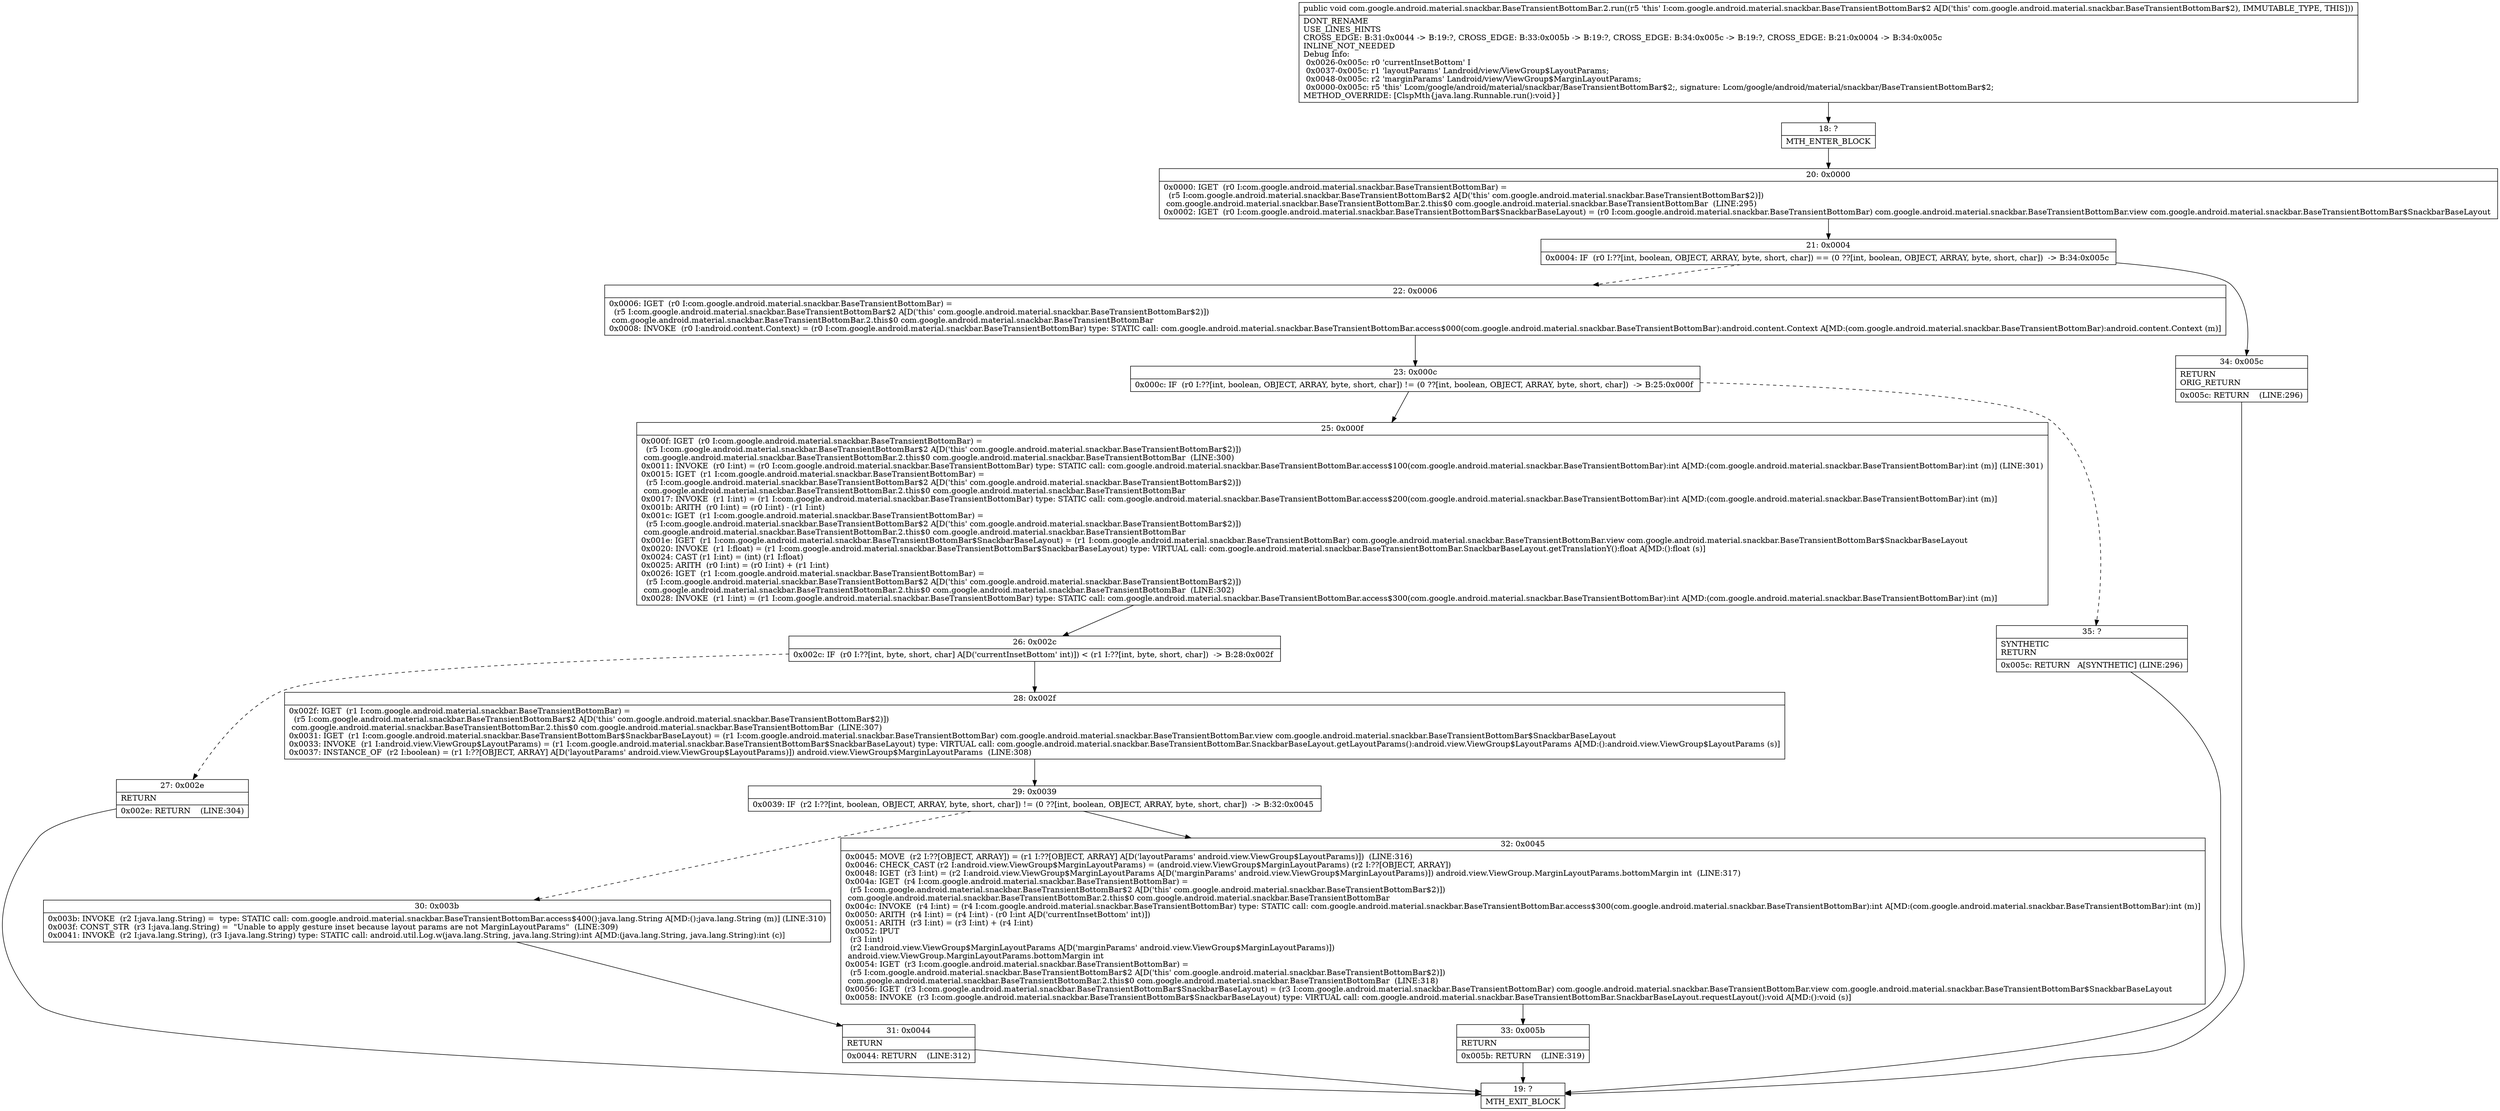 digraph "CFG forcom.google.android.material.snackbar.BaseTransientBottomBar.2.run()V" {
Node_18 [shape=record,label="{18\:\ ?|MTH_ENTER_BLOCK\l}"];
Node_20 [shape=record,label="{20\:\ 0x0000|0x0000: IGET  (r0 I:com.google.android.material.snackbar.BaseTransientBottomBar) = \l  (r5 I:com.google.android.material.snackbar.BaseTransientBottomBar$2 A[D('this' com.google.android.material.snackbar.BaseTransientBottomBar$2)])\l com.google.android.material.snackbar.BaseTransientBottomBar.2.this$0 com.google.android.material.snackbar.BaseTransientBottomBar  (LINE:295)\l0x0002: IGET  (r0 I:com.google.android.material.snackbar.BaseTransientBottomBar$SnackbarBaseLayout) = (r0 I:com.google.android.material.snackbar.BaseTransientBottomBar) com.google.android.material.snackbar.BaseTransientBottomBar.view com.google.android.material.snackbar.BaseTransientBottomBar$SnackbarBaseLayout \l}"];
Node_21 [shape=record,label="{21\:\ 0x0004|0x0004: IF  (r0 I:??[int, boolean, OBJECT, ARRAY, byte, short, char]) == (0 ??[int, boolean, OBJECT, ARRAY, byte, short, char])  \-\> B:34:0x005c \l}"];
Node_22 [shape=record,label="{22\:\ 0x0006|0x0006: IGET  (r0 I:com.google.android.material.snackbar.BaseTransientBottomBar) = \l  (r5 I:com.google.android.material.snackbar.BaseTransientBottomBar$2 A[D('this' com.google.android.material.snackbar.BaseTransientBottomBar$2)])\l com.google.android.material.snackbar.BaseTransientBottomBar.2.this$0 com.google.android.material.snackbar.BaseTransientBottomBar \l0x0008: INVOKE  (r0 I:android.content.Context) = (r0 I:com.google.android.material.snackbar.BaseTransientBottomBar) type: STATIC call: com.google.android.material.snackbar.BaseTransientBottomBar.access$000(com.google.android.material.snackbar.BaseTransientBottomBar):android.content.Context A[MD:(com.google.android.material.snackbar.BaseTransientBottomBar):android.content.Context (m)]\l}"];
Node_23 [shape=record,label="{23\:\ 0x000c|0x000c: IF  (r0 I:??[int, boolean, OBJECT, ARRAY, byte, short, char]) != (0 ??[int, boolean, OBJECT, ARRAY, byte, short, char])  \-\> B:25:0x000f \l}"];
Node_25 [shape=record,label="{25\:\ 0x000f|0x000f: IGET  (r0 I:com.google.android.material.snackbar.BaseTransientBottomBar) = \l  (r5 I:com.google.android.material.snackbar.BaseTransientBottomBar$2 A[D('this' com.google.android.material.snackbar.BaseTransientBottomBar$2)])\l com.google.android.material.snackbar.BaseTransientBottomBar.2.this$0 com.google.android.material.snackbar.BaseTransientBottomBar  (LINE:300)\l0x0011: INVOKE  (r0 I:int) = (r0 I:com.google.android.material.snackbar.BaseTransientBottomBar) type: STATIC call: com.google.android.material.snackbar.BaseTransientBottomBar.access$100(com.google.android.material.snackbar.BaseTransientBottomBar):int A[MD:(com.google.android.material.snackbar.BaseTransientBottomBar):int (m)] (LINE:301)\l0x0015: IGET  (r1 I:com.google.android.material.snackbar.BaseTransientBottomBar) = \l  (r5 I:com.google.android.material.snackbar.BaseTransientBottomBar$2 A[D('this' com.google.android.material.snackbar.BaseTransientBottomBar$2)])\l com.google.android.material.snackbar.BaseTransientBottomBar.2.this$0 com.google.android.material.snackbar.BaseTransientBottomBar \l0x0017: INVOKE  (r1 I:int) = (r1 I:com.google.android.material.snackbar.BaseTransientBottomBar) type: STATIC call: com.google.android.material.snackbar.BaseTransientBottomBar.access$200(com.google.android.material.snackbar.BaseTransientBottomBar):int A[MD:(com.google.android.material.snackbar.BaseTransientBottomBar):int (m)]\l0x001b: ARITH  (r0 I:int) = (r0 I:int) \- (r1 I:int) \l0x001c: IGET  (r1 I:com.google.android.material.snackbar.BaseTransientBottomBar) = \l  (r5 I:com.google.android.material.snackbar.BaseTransientBottomBar$2 A[D('this' com.google.android.material.snackbar.BaseTransientBottomBar$2)])\l com.google.android.material.snackbar.BaseTransientBottomBar.2.this$0 com.google.android.material.snackbar.BaseTransientBottomBar \l0x001e: IGET  (r1 I:com.google.android.material.snackbar.BaseTransientBottomBar$SnackbarBaseLayout) = (r1 I:com.google.android.material.snackbar.BaseTransientBottomBar) com.google.android.material.snackbar.BaseTransientBottomBar.view com.google.android.material.snackbar.BaseTransientBottomBar$SnackbarBaseLayout \l0x0020: INVOKE  (r1 I:float) = (r1 I:com.google.android.material.snackbar.BaseTransientBottomBar$SnackbarBaseLayout) type: VIRTUAL call: com.google.android.material.snackbar.BaseTransientBottomBar.SnackbarBaseLayout.getTranslationY():float A[MD:():float (s)]\l0x0024: CAST (r1 I:int) = (int) (r1 I:float) \l0x0025: ARITH  (r0 I:int) = (r0 I:int) + (r1 I:int) \l0x0026: IGET  (r1 I:com.google.android.material.snackbar.BaseTransientBottomBar) = \l  (r5 I:com.google.android.material.snackbar.BaseTransientBottomBar$2 A[D('this' com.google.android.material.snackbar.BaseTransientBottomBar$2)])\l com.google.android.material.snackbar.BaseTransientBottomBar.2.this$0 com.google.android.material.snackbar.BaseTransientBottomBar  (LINE:302)\l0x0028: INVOKE  (r1 I:int) = (r1 I:com.google.android.material.snackbar.BaseTransientBottomBar) type: STATIC call: com.google.android.material.snackbar.BaseTransientBottomBar.access$300(com.google.android.material.snackbar.BaseTransientBottomBar):int A[MD:(com.google.android.material.snackbar.BaseTransientBottomBar):int (m)]\l}"];
Node_26 [shape=record,label="{26\:\ 0x002c|0x002c: IF  (r0 I:??[int, byte, short, char] A[D('currentInsetBottom' int)]) \< (r1 I:??[int, byte, short, char])  \-\> B:28:0x002f \l}"];
Node_27 [shape=record,label="{27\:\ 0x002e|RETURN\l|0x002e: RETURN    (LINE:304)\l}"];
Node_19 [shape=record,label="{19\:\ ?|MTH_EXIT_BLOCK\l}"];
Node_28 [shape=record,label="{28\:\ 0x002f|0x002f: IGET  (r1 I:com.google.android.material.snackbar.BaseTransientBottomBar) = \l  (r5 I:com.google.android.material.snackbar.BaseTransientBottomBar$2 A[D('this' com.google.android.material.snackbar.BaseTransientBottomBar$2)])\l com.google.android.material.snackbar.BaseTransientBottomBar.2.this$0 com.google.android.material.snackbar.BaseTransientBottomBar  (LINE:307)\l0x0031: IGET  (r1 I:com.google.android.material.snackbar.BaseTransientBottomBar$SnackbarBaseLayout) = (r1 I:com.google.android.material.snackbar.BaseTransientBottomBar) com.google.android.material.snackbar.BaseTransientBottomBar.view com.google.android.material.snackbar.BaseTransientBottomBar$SnackbarBaseLayout \l0x0033: INVOKE  (r1 I:android.view.ViewGroup$LayoutParams) = (r1 I:com.google.android.material.snackbar.BaseTransientBottomBar$SnackbarBaseLayout) type: VIRTUAL call: com.google.android.material.snackbar.BaseTransientBottomBar.SnackbarBaseLayout.getLayoutParams():android.view.ViewGroup$LayoutParams A[MD:():android.view.ViewGroup$LayoutParams (s)]\l0x0037: INSTANCE_OF  (r2 I:boolean) = (r1 I:??[OBJECT, ARRAY] A[D('layoutParams' android.view.ViewGroup$LayoutParams)]) android.view.ViewGroup$MarginLayoutParams  (LINE:308)\l}"];
Node_29 [shape=record,label="{29\:\ 0x0039|0x0039: IF  (r2 I:??[int, boolean, OBJECT, ARRAY, byte, short, char]) != (0 ??[int, boolean, OBJECT, ARRAY, byte, short, char])  \-\> B:32:0x0045 \l}"];
Node_30 [shape=record,label="{30\:\ 0x003b|0x003b: INVOKE  (r2 I:java.lang.String) =  type: STATIC call: com.google.android.material.snackbar.BaseTransientBottomBar.access$400():java.lang.String A[MD:():java.lang.String (m)] (LINE:310)\l0x003f: CONST_STR  (r3 I:java.lang.String) =  \"Unable to apply gesture inset because layout params are not MarginLayoutParams\"  (LINE:309)\l0x0041: INVOKE  (r2 I:java.lang.String), (r3 I:java.lang.String) type: STATIC call: android.util.Log.w(java.lang.String, java.lang.String):int A[MD:(java.lang.String, java.lang.String):int (c)]\l}"];
Node_31 [shape=record,label="{31\:\ 0x0044|RETURN\l|0x0044: RETURN    (LINE:312)\l}"];
Node_32 [shape=record,label="{32\:\ 0x0045|0x0045: MOVE  (r2 I:??[OBJECT, ARRAY]) = (r1 I:??[OBJECT, ARRAY] A[D('layoutParams' android.view.ViewGroup$LayoutParams)])  (LINE:316)\l0x0046: CHECK_CAST (r2 I:android.view.ViewGroup$MarginLayoutParams) = (android.view.ViewGroup$MarginLayoutParams) (r2 I:??[OBJECT, ARRAY]) \l0x0048: IGET  (r3 I:int) = (r2 I:android.view.ViewGroup$MarginLayoutParams A[D('marginParams' android.view.ViewGroup$MarginLayoutParams)]) android.view.ViewGroup.MarginLayoutParams.bottomMargin int  (LINE:317)\l0x004a: IGET  (r4 I:com.google.android.material.snackbar.BaseTransientBottomBar) = \l  (r5 I:com.google.android.material.snackbar.BaseTransientBottomBar$2 A[D('this' com.google.android.material.snackbar.BaseTransientBottomBar$2)])\l com.google.android.material.snackbar.BaseTransientBottomBar.2.this$0 com.google.android.material.snackbar.BaseTransientBottomBar \l0x004c: INVOKE  (r4 I:int) = (r4 I:com.google.android.material.snackbar.BaseTransientBottomBar) type: STATIC call: com.google.android.material.snackbar.BaseTransientBottomBar.access$300(com.google.android.material.snackbar.BaseTransientBottomBar):int A[MD:(com.google.android.material.snackbar.BaseTransientBottomBar):int (m)]\l0x0050: ARITH  (r4 I:int) = (r4 I:int) \- (r0 I:int A[D('currentInsetBottom' int)]) \l0x0051: ARITH  (r3 I:int) = (r3 I:int) + (r4 I:int) \l0x0052: IPUT  \l  (r3 I:int)\l  (r2 I:android.view.ViewGroup$MarginLayoutParams A[D('marginParams' android.view.ViewGroup$MarginLayoutParams)])\l android.view.ViewGroup.MarginLayoutParams.bottomMargin int \l0x0054: IGET  (r3 I:com.google.android.material.snackbar.BaseTransientBottomBar) = \l  (r5 I:com.google.android.material.snackbar.BaseTransientBottomBar$2 A[D('this' com.google.android.material.snackbar.BaseTransientBottomBar$2)])\l com.google.android.material.snackbar.BaseTransientBottomBar.2.this$0 com.google.android.material.snackbar.BaseTransientBottomBar  (LINE:318)\l0x0056: IGET  (r3 I:com.google.android.material.snackbar.BaseTransientBottomBar$SnackbarBaseLayout) = (r3 I:com.google.android.material.snackbar.BaseTransientBottomBar) com.google.android.material.snackbar.BaseTransientBottomBar.view com.google.android.material.snackbar.BaseTransientBottomBar$SnackbarBaseLayout \l0x0058: INVOKE  (r3 I:com.google.android.material.snackbar.BaseTransientBottomBar$SnackbarBaseLayout) type: VIRTUAL call: com.google.android.material.snackbar.BaseTransientBottomBar.SnackbarBaseLayout.requestLayout():void A[MD:():void (s)]\l}"];
Node_33 [shape=record,label="{33\:\ 0x005b|RETURN\l|0x005b: RETURN    (LINE:319)\l}"];
Node_35 [shape=record,label="{35\:\ ?|SYNTHETIC\lRETURN\l|0x005c: RETURN   A[SYNTHETIC] (LINE:296)\l}"];
Node_34 [shape=record,label="{34\:\ 0x005c|RETURN\lORIG_RETURN\l|0x005c: RETURN    (LINE:296)\l}"];
MethodNode[shape=record,label="{public void com.google.android.material.snackbar.BaseTransientBottomBar.2.run((r5 'this' I:com.google.android.material.snackbar.BaseTransientBottomBar$2 A[D('this' com.google.android.material.snackbar.BaseTransientBottomBar$2), IMMUTABLE_TYPE, THIS]))  | DONT_RENAME\lUSE_LINES_HINTS\lCROSS_EDGE: B:31:0x0044 \-\> B:19:?, CROSS_EDGE: B:33:0x005b \-\> B:19:?, CROSS_EDGE: B:34:0x005c \-\> B:19:?, CROSS_EDGE: B:21:0x0004 \-\> B:34:0x005c\lINLINE_NOT_NEEDED\lDebug Info:\l  0x0026\-0x005c: r0 'currentInsetBottom' I\l  0x0037\-0x005c: r1 'layoutParams' Landroid\/view\/ViewGroup$LayoutParams;\l  0x0048\-0x005c: r2 'marginParams' Landroid\/view\/ViewGroup$MarginLayoutParams;\l  0x0000\-0x005c: r5 'this' Lcom\/google\/android\/material\/snackbar\/BaseTransientBottomBar$2;, signature: Lcom\/google\/android\/material\/snackbar\/BaseTransientBottomBar$2;\lMETHOD_OVERRIDE: [ClspMth\{java.lang.Runnable.run():void\}]\l}"];
MethodNode -> Node_18;Node_18 -> Node_20;
Node_20 -> Node_21;
Node_21 -> Node_22[style=dashed];
Node_21 -> Node_34;
Node_22 -> Node_23;
Node_23 -> Node_25;
Node_23 -> Node_35[style=dashed];
Node_25 -> Node_26;
Node_26 -> Node_27[style=dashed];
Node_26 -> Node_28;
Node_27 -> Node_19;
Node_28 -> Node_29;
Node_29 -> Node_30[style=dashed];
Node_29 -> Node_32;
Node_30 -> Node_31;
Node_31 -> Node_19;
Node_32 -> Node_33;
Node_33 -> Node_19;
Node_35 -> Node_19;
Node_34 -> Node_19;
}

